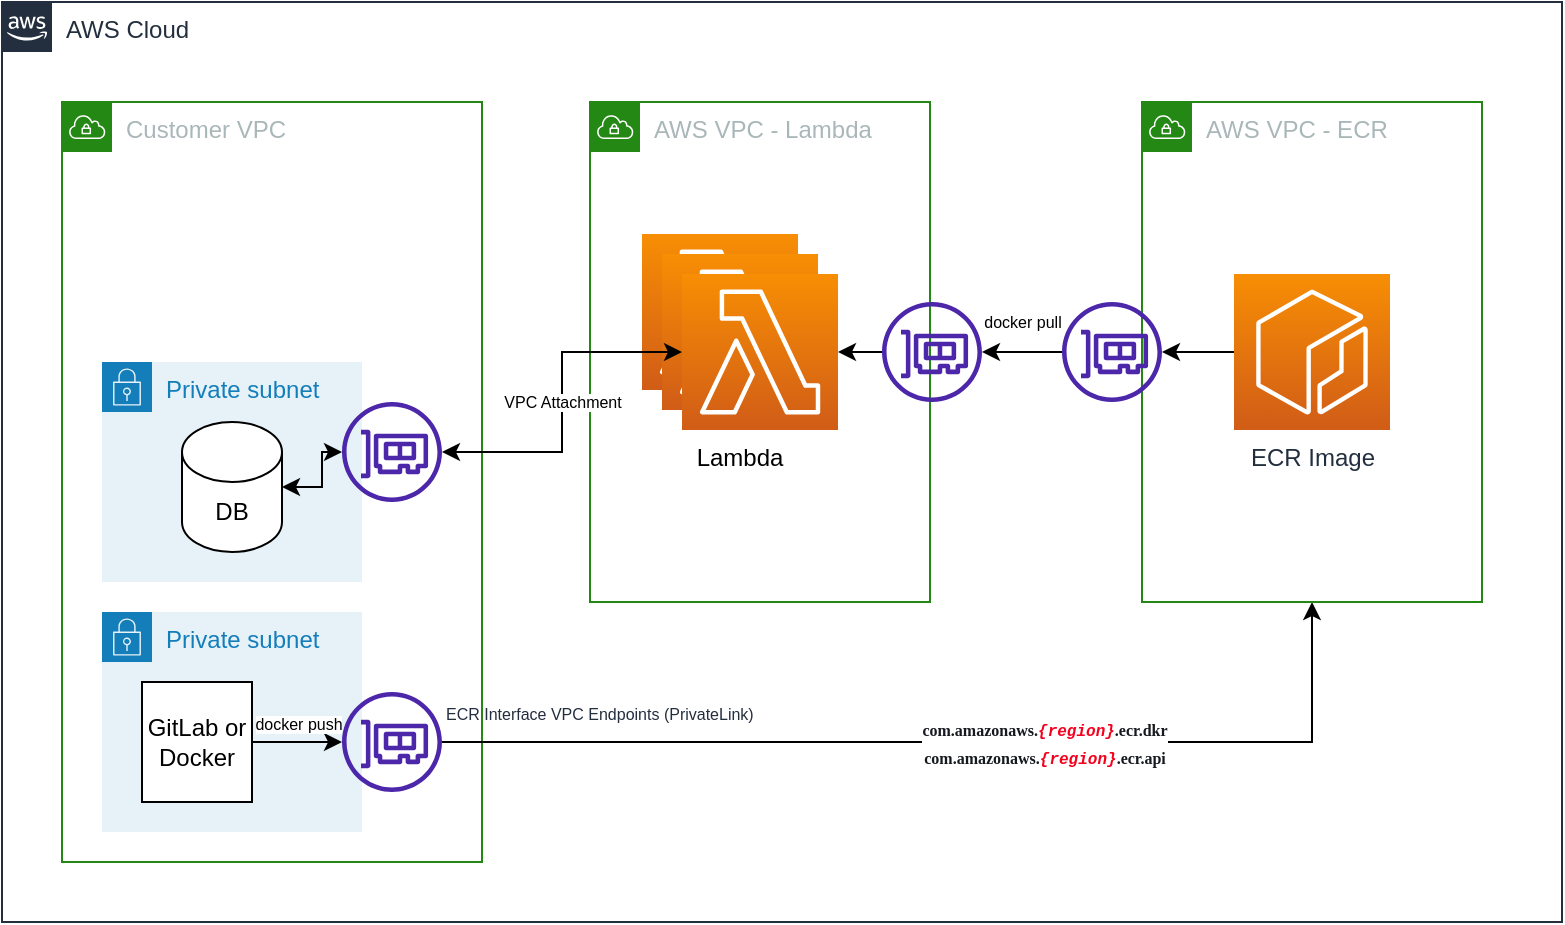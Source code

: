 <mxfile version="15.8.4" type="device"><diagram id="pXXfqUuX5KPuVMGY1sB4" name="Page-1"><mxGraphModel dx="826" dy="485" grid="1" gridSize="10" guides="1" tooltips="1" connect="1" arrows="1" fold="1" page="1" pageScale="1" pageWidth="1100" pageHeight="850" math="0" shadow="0"><root><mxCell id="0"/><mxCell id="1" parent="0"/><mxCell id="D6ES-t-q1S84QAlA3ikD-1" value="AWS Cloud" style="points=[[0,0],[0.25,0],[0.5,0],[0.75,0],[1,0],[1,0.25],[1,0.5],[1,0.75],[1,1],[0.75,1],[0.5,1],[0.25,1],[0,1],[0,0.75],[0,0.5],[0,0.25]];outlineConnect=0;gradientColor=none;html=1;whiteSpace=wrap;fontSize=12;fontStyle=0;shape=mxgraph.aws4.group;grIcon=mxgraph.aws4.group_aws_cloud_alt;strokeColor=#232F3E;fillColor=none;verticalAlign=top;align=left;spacingLeft=30;fontColor=#232F3E;dashed=0;" vertex="1" parent="1"><mxGeometry x="40" y="120" width="780" height="460" as="geometry"/></mxCell><mxCell id="D6ES-t-q1S84QAlA3ikD-2" value="Customer VPC" style="points=[[0,0],[0.25,0],[0.5,0],[0.75,0],[1,0],[1,0.25],[1,0.5],[1,0.75],[1,1],[0.75,1],[0.5,1],[0.25,1],[0,1],[0,0.75],[0,0.5],[0,0.25]];outlineConnect=0;gradientColor=none;html=1;whiteSpace=wrap;fontSize=12;fontStyle=0;shape=mxgraph.aws4.group;grIcon=mxgraph.aws4.group_vpc;strokeColor=#248814;fillColor=none;verticalAlign=top;align=left;spacingLeft=30;fontColor=#AAB7B8;dashed=0;" vertex="1" parent="1"><mxGeometry x="70" y="170" width="210" height="380" as="geometry"/></mxCell><mxCell id="D6ES-t-q1S84QAlA3ikD-6" value="AWS VPC - Lambda" style="points=[[0,0],[0.25,0],[0.5,0],[0.75,0],[1,0],[1,0.25],[1,0.5],[1,0.75],[1,1],[0.75,1],[0.5,1],[0.25,1],[0,1],[0,0.75],[0,0.5],[0,0.25]];outlineConnect=0;gradientColor=none;html=1;whiteSpace=wrap;fontSize=12;fontStyle=0;shape=mxgraph.aws4.group;grIcon=mxgraph.aws4.group_vpc;strokeColor=#248814;fillColor=none;verticalAlign=top;align=left;spacingLeft=30;fontColor=#AAB7B8;dashed=0;" vertex="1" parent="1"><mxGeometry x="334" y="170" width="170" height="250" as="geometry"/></mxCell><mxCell id="D6ES-t-q1S84QAlA3ikD-17" value="Lambda" style="group;labelPosition=center;verticalLabelPosition=bottom;align=center;verticalAlign=top;" vertex="1" connectable="0" parent="1"><mxGeometry x="360" y="236" width="98" height="98" as="geometry"/></mxCell><mxCell id="D6ES-t-q1S84QAlA3ikD-5" value="" style="sketch=0;points=[[0,0,0],[0.25,0,0],[0.5,0,0],[0.75,0,0],[1,0,0],[0,1,0],[0.25,1,0],[0.5,1,0],[0.75,1,0],[1,1,0],[0,0.25,0],[0,0.5,0],[0,0.75,0],[1,0.25,0],[1,0.5,0],[1,0.75,0]];outlineConnect=0;fontColor=#232F3E;gradientColor=#F78E04;gradientDirection=north;fillColor=#D05C17;strokeColor=#ffffff;dashed=0;verticalLabelPosition=bottom;verticalAlign=top;align=center;html=1;fontSize=12;fontStyle=0;aspect=fixed;shape=mxgraph.aws4.resourceIcon;resIcon=mxgraph.aws4.lambda;" vertex="1" parent="D6ES-t-q1S84QAlA3ikD-17"><mxGeometry width="78" height="78" as="geometry"/></mxCell><mxCell id="D6ES-t-q1S84QAlA3ikD-15" value="" style="sketch=0;points=[[0,0,0],[0.25,0,0],[0.5,0,0],[0.75,0,0],[1,0,0],[0,1,0],[0.25,1,0],[0.5,1,0],[0.75,1,0],[1,1,0],[0,0.25,0],[0,0.5,0],[0,0.75,0],[1,0.25,0],[1,0.5,0],[1,0.75,0]];outlineConnect=0;fontColor=#232F3E;gradientColor=#F78E04;gradientDirection=north;fillColor=#D05C17;strokeColor=#ffffff;dashed=0;verticalLabelPosition=bottom;verticalAlign=top;align=center;html=1;fontSize=12;fontStyle=0;aspect=fixed;shape=mxgraph.aws4.resourceIcon;resIcon=mxgraph.aws4.lambda;" vertex="1" parent="D6ES-t-q1S84QAlA3ikD-17"><mxGeometry x="10" y="10" width="78" height="78" as="geometry"/></mxCell><mxCell id="D6ES-t-q1S84QAlA3ikD-16" value="" style="sketch=0;points=[[0,0,0],[0.25,0,0],[0.5,0,0],[0.75,0,0],[1,0,0],[0,1,0],[0.25,1,0],[0.5,1,0],[0.75,1,0],[1,1,0],[0,0.25,0],[0,0.5,0],[0,0.75,0],[1,0.25,0],[1,0.5,0],[1,0.75,0]];outlineConnect=0;fontColor=#232F3E;gradientColor=#F78E04;gradientDirection=north;fillColor=#D05C17;strokeColor=#ffffff;dashed=0;verticalLabelPosition=bottom;verticalAlign=top;align=center;html=1;fontSize=12;fontStyle=0;aspect=fixed;shape=mxgraph.aws4.resourceIcon;resIcon=mxgraph.aws4.lambda;" vertex="1" parent="D6ES-t-q1S84QAlA3ikD-17"><mxGeometry x="20" y="20" width="78" height="78" as="geometry"/></mxCell><mxCell id="D6ES-t-q1S84QAlA3ikD-28" value="Private Subnet" parent="0"/><mxCell id="D6ES-t-q1S84QAlA3ikD-24" value="Private subnet" style="points=[[0,0],[0.25,0],[0.5,0],[0.75,0],[1,0],[1,0.25],[1,0.5],[1,0.75],[1,1],[0.75,1],[0.5,1],[0.25,1],[0,1],[0,0.75],[0,0.5],[0,0.25]];outlineConnect=0;gradientColor=none;html=1;whiteSpace=wrap;fontSize=12;fontStyle=0;shape=mxgraph.aws4.group;grIcon=mxgraph.aws4.group_security_group;grStroke=0;strokeColor=#147EBA;fillColor=#E6F2F8;verticalAlign=top;align=left;spacingLeft=30;fontColor=#147EBA;dashed=0;" vertex="1" parent="D6ES-t-q1S84QAlA3ikD-28"><mxGeometry x="90" y="300" width="130" height="110" as="geometry"/></mxCell><mxCell id="D6ES-t-q1S84QAlA3ikD-22" value="DB" style="shape=cylinder3;whiteSpace=wrap;html=1;boundedLbl=1;backgroundOutline=1;size=15;" vertex="1" parent="D6ES-t-q1S84QAlA3ikD-28"><mxGeometry x="130" y="330" width="50" height="65" as="geometry"/></mxCell><mxCell id="D6ES-t-q1S84QAlA3ikD-26" value="Lambda VPN" parent="0"/><mxCell id="D6ES-t-q1S84QAlA3ikD-20" value="VPC Attachment" style="edgeStyle=orthogonalEdgeStyle;rounded=0;orthogonalLoop=1;jettySize=auto;html=1;exitX=0;exitY=0.5;exitDx=0;exitDy=0;exitPerimeter=0;startArrow=classic;startFill=1;fontSize=8;" edge="1" parent="D6ES-t-q1S84QAlA3ikD-26" source="D6ES-t-q1S84QAlA3ikD-16" target="D6ES-t-q1S84QAlA3ikD-4"><mxGeometry relative="1" as="geometry"/></mxCell><mxCell id="D6ES-t-q1S84QAlA3ikD-4" value="" style="sketch=0;outlineConnect=0;fontColor=#232F3E;gradientColor=none;fillColor=#4D27AA;strokeColor=none;dashed=0;verticalLabelPosition=bottom;verticalAlign=top;align=center;html=1;fontSize=12;fontStyle=0;aspect=fixed;pointerEvents=1;shape=mxgraph.aws4.elastic_network_interface;" vertex="1" parent="D6ES-t-q1S84QAlA3ikD-26"><mxGeometry x="210" y="320" width="50" height="50" as="geometry"/></mxCell><mxCell id="D6ES-t-q1S84QAlA3ikD-36" value="Private subnet" style="points=[[0,0],[0.25,0],[0.5,0],[0.75,0],[1,0],[1,0.25],[1,0.5],[1,0.75],[1,1],[0.75,1],[0.5,1],[0.25,1],[0,1],[0,0.75],[0,0.5],[0,0.25]];outlineConnect=0;gradientColor=none;html=1;whiteSpace=wrap;fontSize=12;fontStyle=0;shape=mxgraph.aws4.group;grIcon=mxgraph.aws4.group_security_group;grStroke=0;strokeColor=#147EBA;fillColor=#E6F2F8;verticalAlign=top;align=left;spacingLeft=30;fontColor=#147EBA;dashed=0;" vertex="1" parent="D6ES-t-q1S84QAlA3ikD-26"><mxGeometry x="90" y="425" width="130" height="110" as="geometry"/></mxCell><mxCell id="D6ES-t-q1S84QAlA3ikD-39" style="edgeStyle=orthogonalEdgeStyle;rounded=0;orthogonalLoop=1;jettySize=auto;html=1;exitX=1;exitY=0.5;exitDx=0;exitDy=0;" edge="1" parent="D6ES-t-q1S84QAlA3ikD-26" source="D6ES-t-q1S84QAlA3ikD-37" target="D6ES-t-q1S84QAlA3ikD-38"><mxGeometry relative="1" as="geometry"/></mxCell><mxCell id="D6ES-t-q1S84QAlA3ikD-43" value="docker push" style="edgeLabel;html=1;align=center;verticalAlign=middle;resizable=0;points=[];fontSize=8;" vertex="1" connectable="0" parent="D6ES-t-q1S84QAlA3ikD-39"><mxGeometry x="-0.112" y="-1" relative="1" as="geometry"><mxPoint x="3" y="-10" as="offset"/></mxGeometry></mxCell><mxCell id="D6ES-t-q1S84QAlA3ikD-37" value="GitLab or Docker" style="rounded=0;whiteSpace=wrap;html=1;" vertex="1" parent="D6ES-t-q1S84QAlA3ikD-26"><mxGeometry x="110" y="460" width="55" height="60" as="geometry"/></mxCell><mxCell id="D6ES-t-q1S84QAlA3ikD-40" style="edgeStyle=orthogonalEdgeStyle;rounded=0;orthogonalLoop=1;jettySize=auto;html=1;" edge="1" parent="D6ES-t-q1S84QAlA3ikD-26" source="D6ES-t-q1S84QAlA3ikD-38" target="D6ES-t-q1S84QAlA3ikD-7"><mxGeometry relative="1" as="geometry"/></mxCell><mxCell id="D6ES-t-q1S84QAlA3ikD-44" value="&lt;font style=&quot;font-size: 8px&quot;&gt;&lt;span style=&quot;font-weight: bolder ; color: rgb(22 , 25 , 31) ; font-family: &amp;#34;amazon ember&amp;#34;&quot;&gt;com.amazonaws.&lt;/span&gt;&lt;span style=&quot;color: rgb(245 , 0 , 29) ; font-family: &amp;#34;monaco&amp;#34; , &amp;#34;menlo&amp;#34; , &amp;#34;consolas&amp;#34; , &amp;#34;courier prime&amp;#34; , &amp;#34;courier&amp;#34; , &amp;#34;courier new&amp;#34; , monospace ; font-style: italic ; font-weight: 700&quot;&gt;{&lt;/span&gt;&lt;span style=&quot;font-weight: bolder ; color: rgb(22 , 25 , 31) ; font-family: &amp;#34;amazon ember&amp;#34;&quot;&gt;&lt;code class=&quot;replaceable&quot; style=&quot;font-family: &amp;#34;monaco&amp;#34; , &amp;#34;menlo&amp;#34; , &amp;#34;consolas&amp;#34; , &amp;#34;courier prime&amp;#34; , &amp;#34;courier&amp;#34; , &amp;#34;courier new&amp;#34; , monospace ; color: rgb(245 , 0 , 29) ; font-style: italic&quot;&gt;region}&lt;/code&gt;.ecr.dkr&lt;br&gt;&lt;/span&gt;&lt;span style=&quot;font-weight: bolder ; color: rgb(22 , 25 , 31) ; font-family: &amp;#34;amazon ember&amp;#34;&quot;&gt;com.amazonaws.&lt;/span&gt;&lt;span style=&quot;color: rgb(245 , 0 , 29) ; font-family: &amp;#34;monaco&amp;#34; , &amp;#34;menlo&amp;#34; , &amp;#34;consolas&amp;#34; , &amp;#34;courier prime&amp;#34; , &amp;#34;courier&amp;#34; , &amp;#34;courier new&amp;#34; , monospace ; font-style: italic ; font-weight: 700&quot;&gt;{&lt;/span&gt;&lt;span style=&quot;font-weight: bolder ; color: rgb(22 , 25 , 31) ; font-family: &amp;#34;amazon ember&amp;#34;&quot;&gt;&lt;code class=&quot;replaceable&quot; style=&quot;font-family: &amp;#34;monaco&amp;#34; , &amp;#34;menlo&amp;#34; , &amp;#34;consolas&amp;#34; , &amp;#34;courier prime&amp;#34; , &amp;#34;courier&amp;#34; , &amp;#34;courier new&amp;#34; , monospace ; font-size: 1em ; color: rgb(245 , 0 , 29) ; font-style: italic&quot;&gt;region}&lt;/code&gt;.ecr.api&lt;/span&gt;&lt;span style=&quot;font-weight: bolder ; color: rgb(22 , 25 , 31) ; font-family: &amp;#34;amazon ember&amp;#34;&quot;&gt;&lt;br&gt;&lt;/span&gt;&lt;/font&gt;" style="edgeLabel;html=1;align=center;verticalAlign=middle;resizable=0;points=[];" vertex="1" connectable="0" parent="D6ES-t-q1S84QAlA3ikD-40"><mxGeometry x="0.191" y="-1" relative="1" as="geometry"><mxPoint y="-1" as="offset"/></mxGeometry></mxCell><mxCell id="D6ES-t-q1S84QAlA3ikD-38" value="ECR Interface VPC Endpoints (PrivateLink)" style="sketch=0;outlineConnect=0;fontColor=#232F3E;gradientColor=none;fillColor=#4D27AA;strokeColor=none;dashed=0;verticalLabelPosition=middle;verticalAlign=top;align=left;html=1;fontSize=8;fontStyle=0;aspect=fixed;pointerEvents=1;shape=mxgraph.aws4.elastic_network_interface;labelPosition=right;" vertex="1" parent="D6ES-t-q1S84QAlA3ikD-26"><mxGeometry x="210" y="465" width="50" height="50" as="geometry"/></mxCell><mxCell id="D6ES-t-q1S84QAlA3ikD-45" style="edgeStyle=orthogonalEdgeStyle;rounded=0;orthogonalLoop=1;jettySize=auto;html=1;fontSize=8;startArrow=classic;startFill=1;" edge="1" parent="D6ES-t-q1S84QAlA3ikD-26" source="D6ES-t-q1S84QAlA3ikD-22" target="D6ES-t-q1S84QAlA3ikD-4"><mxGeometry relative="1" as="geometry"/></mxCell><mxCell id="D6ES-t-q1S84QAlA3ikD-32" value="ECR" parent="0"/><mxCell id="D6ES-t-q1S84QAlA3ikD-8" value="ECR Image" style="sketch=0;points=[[0,0,0],[0.25,0,0],[0.5,0,0],[0.75,0,0],[1,0,0],[0,1,0],[0.25,1,0],[0.5,1,0],[0.75,1,0],[1,1,0],[0,0.25,0],[0,0.5,0],[0,0.75,0],[1,0.25,0],[1,0.5,0],[1,0.75,0]];outlineConnect=0;fontColor=#232F3E;gradientColor=#F78E04;gradientDirection=north;fillColor=#D05C17;strokeColor=#ffffff;dashed=0;verticalLabelPosition=bottom;verticalAlign=top;align=center;html=1;fontSize=12;fontStyle=0;aspect=fixed;shape=mxgraph.aws4.resourceIcon;resIcon=mxgraph.aws4.ecr;" vertex="1" parent="D6ES-t-q1S84QAlA3ikD-32"><mxGeometry x="656" y="256" width="78" height="78" as="geometry"/></mxCell><mxCell id="D6ES-t-q1S84QAlA3ikD-7" value="AWS VPC - ECR" style="points=[[0,0],[0.25,0],[0.5,0],[0.75,0],[1,0],[1,0.25],[1,0.5],[1,0.75],[1,1],[0.75,1],[0.5,1],[0.25,1],[0,1],[0,0.75],[0,0.5],[0,0.25]];outlineConnect=0;gradientColor=none;html=1;whiteSpace=wrap;fontSize=12;fontStyle=0;shape=mxgraph.aws4.group;grIcon=mxgraph.aws4.group_vpc;strokeColor=#248814;fillColor=none;verticalAlign=top;align=left;spacingLeft=30;fontColor=#AAB7B8;dashed=0;" vertex="1" parent="D6ES-t-q1S84QAlA3ikD-32"><mxGeometry x="610" y="170" width="170" height="250" as="geometry"/></mxCell><mxCell id="D6ES-t-q1S84QAlA3ikD-25" value="ENIs" parent="0"/><mxCell id="D6ES-t-q1S84QAlA3ikD-11" value="" style="sketch=0;outlineConnect=0;fontColor=#232F3E;gradientColor=none;fillColor=#4D27AA;strokeColor=none;dashed=0;verticalLabelPosition=bottom;verticalAlign=top;align=center;html=1;fontSize=12;fontStyle=0;aspect=fixed;pointerEvents=1;shape=mxgraph.aws4.elastic_network_interface;" vertex="1" parent="D6ES-t-q1S84QAlA3ikD-25"><mxGeometry x="570" y="270" width="50" height="50" as="geometry"/></mxCell><mxCell id="D6ES-t-q1S84QAlA3ikD-10" value="" style="sketch=0;outlineConnect=0;fontColor=#232F3E;gradientColor=none;fillColor=#4D27AA;strokeColor=none;dashed=0;verticalLabelPosition=bottom;verticalAlign=top;align=center;html=1;fontSize=12;fontStyle=0;aspect=fixed;pointerEvents=1;shape=mxgraph.aws4.elastic_network_interface;" vertex="1" parent="D6ES-t-q1S84QAlA3ikD-25"><mxGeometry x="480" y="270" width="50" height="50" as="geometry"/></mxCell><mxCell id="D6ES-t-q1S84QAlA3ikD-23" value="ECR Image Pull" parent="0"/><mxCell id="D6ES-t-q1S84QAlA3ikD-18" style="edgeStyle=orthogonalEdgeStyle;rounded=0;orthogonalLoop=1;jettySize=auto;html=1;entryX=1;entryY=0.5;entryDx=0;entryDy=0;entryPerimeter=0;" edge="1" parent="D6ES-t-q1S84QAlA3ikD-23" source="D6ES-t-q1S84QAlA3ikD-10" target="D6ES-t-q1S84QAlA3ikD-16"><mxGeometry relative="1" as="geometry"/></mxCell><mxCell id="D6ES-t-q1S84QAlA3ikD-12" style="edgeStyle=orthogonalEdgeStyle;rounded=0;orthogonalLoop=1;jettySize=auto;html=1;" edge="1" parent="D6ES-t-q1S84QAlA3ikD-23" source="D6ES-t-q1S84QAlA3ikD-11" target="D6ES-t-q1S84QAlA3ikD-10"><mxGeometry relative="1" as="geometry"/></mxCell><mxCell id="D6ES-t-q1S84QAlA3ikD-35" value="docker pull" style="edgeLabel;html=1;align=center;verticalAlign=middle;resizable=0;points=[];fontSize=8;" vertex="1" connectable="0" parent="D6ES-t-q1S84QAlA3ikD-12"><mxGeometry x="-0.16" y="-2" relative="1" as="geometry"><mxPoint x="-3" y="-13" as="offset"/></mxGeometry></mxCell><mxCell id="D6ES-t-q1S84QAlA3ikD-13" style="edgeStyle=orthogonalEdgeStyle;rounded=0;orthogonalLoop=1;jettySize=auto;html=1;exitX=0;exitY=0.5;exitDx=0;exitDy=0;exitPerimeter=0;" edge="1" parent="D6ES-t-q1S84QAlA3ikD-23" source="D6ES-t-q1S84QAlA3ikD-8" target="D6ES-t-q1S84QAlA3ikD-11"><mxGeometry relative="1" as="geometry"/></mxCell><mxCell id="D6ES-t-q1S84QAlA3ikD-29" value="Public Subnet" parent="0" visible="0"/><mxCell id="D6ES-t-q1S84QAlA3ikD-30" value="Public subnet" style="points=[[0,0],[0.25,0],[0.5,0],[0.75,0],[1,0],[1,0.25],[1,0.5],[1,0.75],[1,1],[0.75,1],[0.5,1],[0.25,1],[0,1],[0,0.75],[0,0.5],[0,0.25]];outlineConnect=0;gradientColor=none;html=1;whiteSpace=wrap;fontSize=12;fontStyle=0;shape=mxgraph.aws4.group;grIcon=mxgraph.aws4.group_security_group;grStroke=0;strokeColor=#248814;fillColor=#E9F3E6;verticalAlign=top;align=left;spacingLeft=30;fontColor=#248814;dashed=0;" vertex="1" parent="D6ES-t-q1S84QAlA3ikD-29"><mxGeometry x="90" y="210" width="130" height="80" as="geometry"/></mxCell><mxCell id="D6ES-t-q1S84QAlA3ikD-27" value="" style="sketch=0;outlineConnect=0;fontColor=#232F3E;gradientColor=none;fillColor=#4D27AA;strokeColor=none;dashed=0;verticalLabelPosition=bottom;verticalAlign=top;align=center;html=1;fontSize=12;fontStyle=0;aspect=fixed;pointerEvents=1;shape=mxgraph.aws4.internet_gateway;" vertex="1" parent="D6ES-t-q1S84QAlA3ikD-29"><mxGeometry x="190" y="190" width="30" height="30" as="geometry"/></mxCell><mxCell id="D6ES-t-q1S84QAlA3ikD-31" value="" style="sketch=0;outlineConnect=0;fontColor=#232F3E;gradientColor=none;fillColor=#4D27AA;strokeColor=none;dashed=0;verticalLabelPosition=bottom;verticalAlign=top;align=center;html=1;fontSize=12;fontStyle=0;aspect=fixed;pointerEvents=1;shape=mxgraph.aws4.nat_gateway;" vertex="1" parent="D6ES-t-q1S84QAlA3ikD-29"><mxGeometry x="140" y="240" width="30" height="30" as="geometry"/></mxCell></root></mxGraphModel></diagram></mxfile>